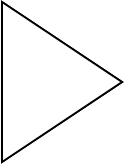 <mxfile>
    <diagram id="U3NIi3Hxb2aPu80-v5S6" name="Page-1">
        <mxGraphModel dx="2500" dy="1033" grid="1" gridSize="10" guides="1" tooltips="1" connect="1" arrows="1" fold="1" page="1" pageScale="1" pageWidth="850" pageHeight="1100" math="0" shadow="0">
            <root>
                <mxCell id="0"/>
                <mxCell id="1" parent="0"/>
                <mxCell id="2" value="" style="triangle;whiteSpace=wrap;html=1;" vertex="1" parent="1">
                    <mxGeometry x="810" y="280" width="60" height="80" as="geometry"/>
                </mxCell>
                <mxCell id="3" value="" style="triangle;whiteSpace=wrap;html=1;" vertex="1" parent="1">
                    <mxGeometry x="810" y="280" width="60" height="80" as="geometry"/>
                </mxCell>
            </root>
        </mxGraphModel>
    </diagram>
</mxfile>
